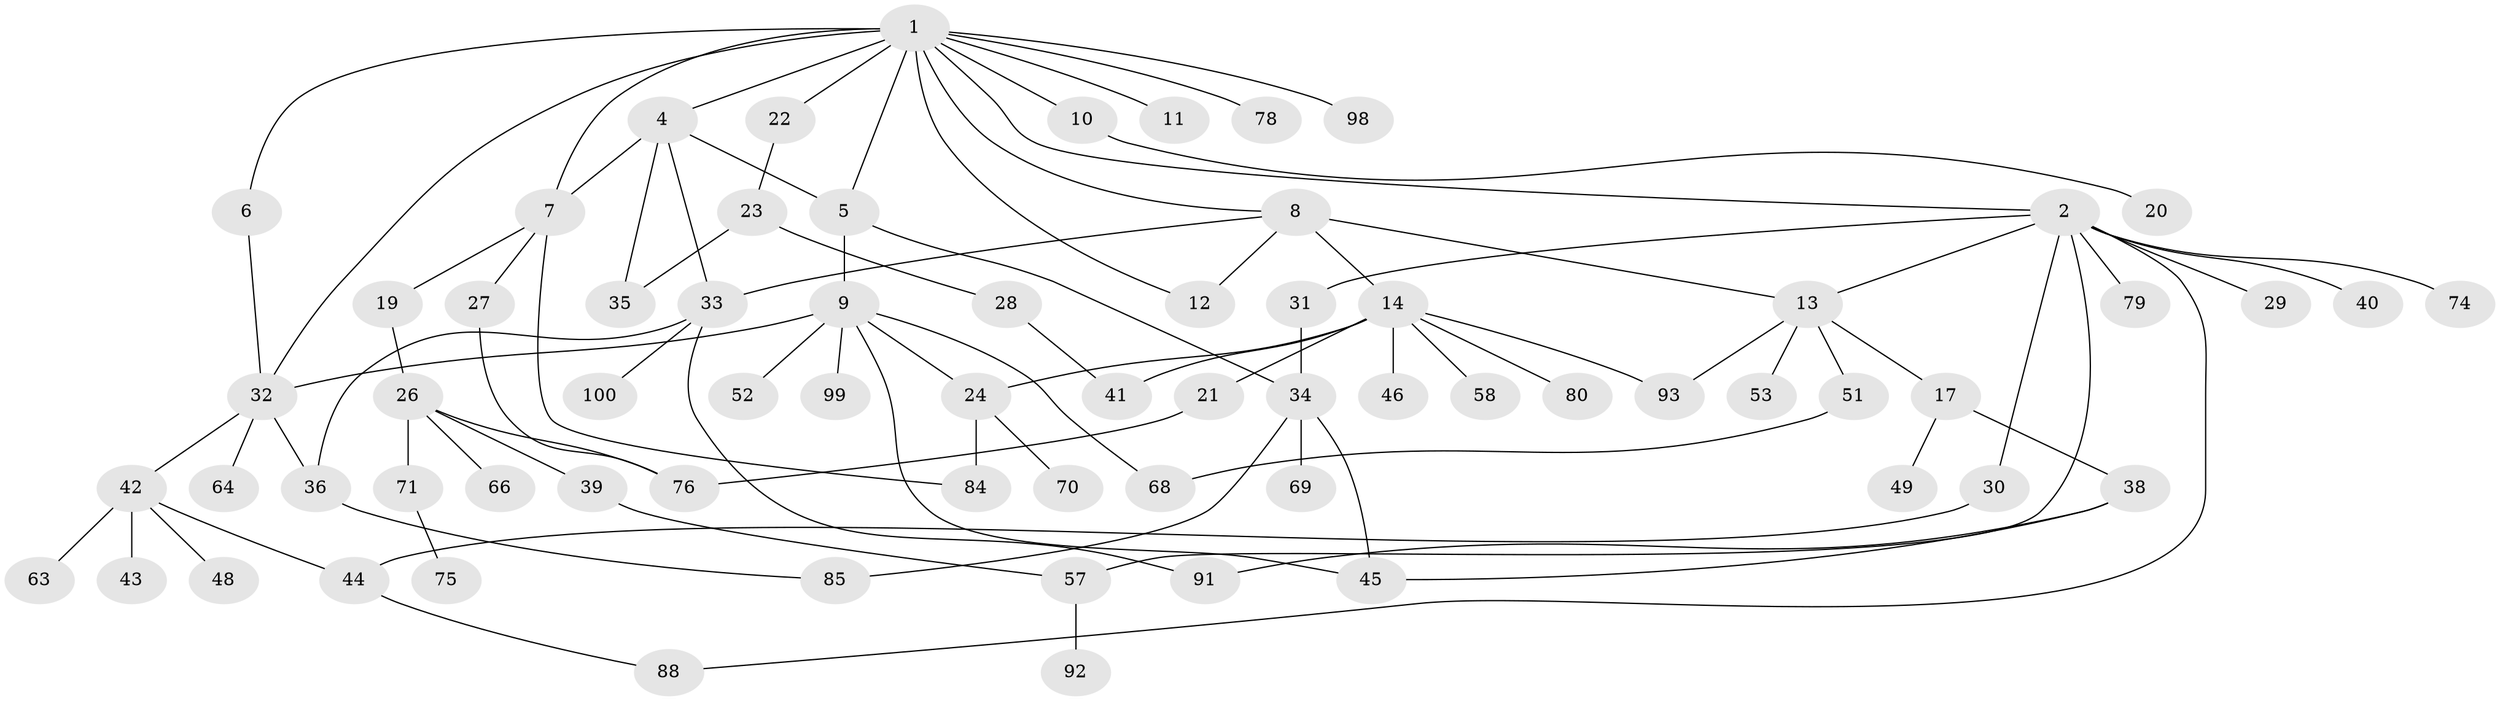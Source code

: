 // original degree distribution, {10: 0.01, 4: 0.05, 5: 0.09, 2: 0.35, 1: 0.29, 3: 0.18, 8: 0.02, 6: 0.01}
// Generated by graph-tools (version 1.1) at 2025/11/02/21/25 10:11:06]
// undirected, 69 vertices, 92 edges
graph export_dot {
graph [start="1"]
  node [color=gray90,style=filled];
  1 [super="+3"];
  2 [super="+16"];
  4 [super="+90"];
  5 [super="+89"];
  6;
  7 [super="+59"];
  8 [super="+25"];
  9 [super="+37"];
  10 [super="+15"];
  11;
  12;
  13 [super="+50"];
  14 [super="+18"];
  17;
  19;
  20;
  21;
  22;
  23 [super="+94"];
  24 [super="+54"];
  26 [super="+62"];
  27;
  28 [super="+65"];
  29;
  30;
  31 [super="+72"];
  32 [super="+83"];
  33 [super="+67"];
  34 [super="+56"];
  35 [super="+96"];
  36 [super="+86"];
  38 [super="+95"];
  39 [super="+47"];
  40;
  41 [super="+97"];
  42 [super="+77"];
  43;
  44 [super="+61"];
  45;
  46;
  48 [super="+55"];
  49;
  51 [super="+87"];
  52;
  53 [super="+73"];
  57 [super="+60"];
  58;
  63;
  64;
  66;
  68;
  69;
  70;
  71;
  74;
  75;
  76 [super="+81"];
  78;
  79;
  80 [super="+82"];
  84;
  85;
  88;
  91;
  92;
  93;
  98;
  99;
  100;
  1 -- 2;
  1 -- 5;
  1 -- 7;
  1 -- 11;
  1 -- 12;
  1 -- 22;
  1 -- 32;
  1 -- 78;
  1 -- 98;
  1 -- 4;
  1 -- 6;
  1 -- 8;
  1 -- 10;
  2 -- 13;
  2 -- 88;
  2 -- 40;
  2 -- 74;
  2 -- 79;
  2 -- 57;
  2 -- 29;
  2 -- 30;
  2 -- 31;
  4 -- 33;
  4 -- 35;
  4 -- 7 [weight=2];
  4 -- 5;
  5 -- 9;
  5 -- 34;
  6 -- 32;
  7 -- 19;
  7 -- 27;
  7 -- 84;
  8 -- 14 [weight=2];
  8 -- 12;
  8 -- 33;
  8 -- 13;
  9 -- 45;
  9 -- 99;
  9 -- 52;
  9 -- 68;
  9 -- 24;
  9 -- 32;
  10 -- 20;
  13 -- 17;
  13 -- 51;
  13 -- 93;
  13 -- 53;
  14 -- 21;
  14 -- 41;
  14 -- 46;
  14 -- 58;
  14 -- 80;
  14 -- 93;
  14 -- 24;
  17 -- 38;
  17 -- 49;
  19 -- 26;
  21 -- 76;
  22 -- 23;
  23 -- 28;
  23 -- 35;
  24 -- 70;
  24 -- 84;
  26 -- 39;
  26 -- 71;
  26 -- 66;
  26 -- 76;
  27 -- 76;
  28 -- 41;
  30 -- 44;
  31 -- 34;
  32 -- 42;
  32 -- 64;
  32 -- 36;
  33 -- 36;
  33 -- 91;
  33 -- 100;
  34 -- 69;
  34 -- 85;
  34 -- 45;
  36 -- 85;
  38 -- 91;
  38 -- 45;
  39 -- 57;
  42 -- 43;
  42 -- 44;
  42 -- 48;
  42 -- 63;
  44 -- 88;
  51 -- 68;
  57 -- 92;
  71 -- 75;
}
